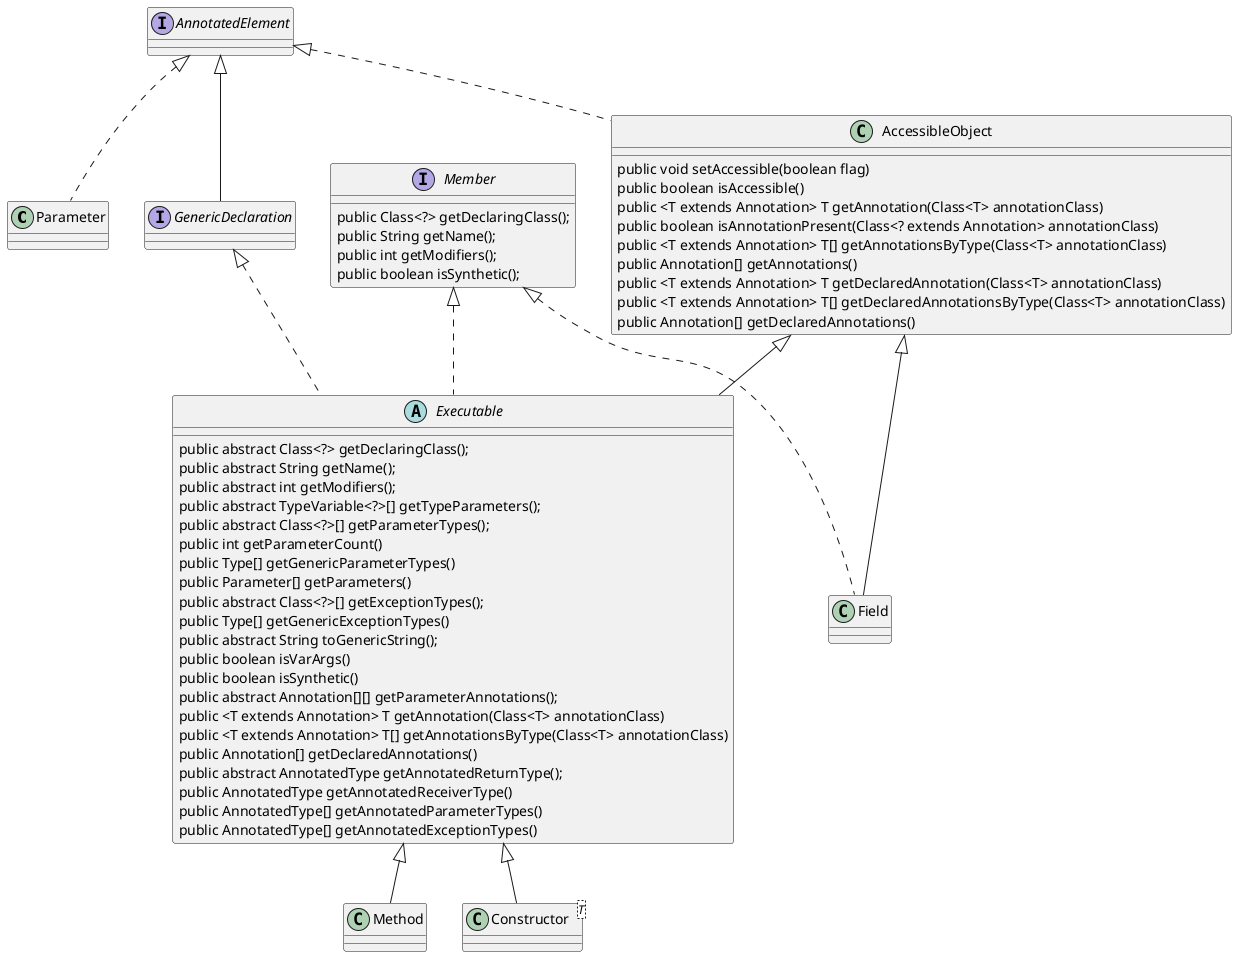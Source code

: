 @startuml

class Parameter implements AnnotatedElement
class AccessibleObject implements AnnotatedElement {
    public void setAccessible(boolean flag)
    public boolean isAccessible()
    public <T extends Annotation> T getAnnotation(Class<T> annotationClass)
    public boolean isAnnotationPresent(Class<? extends Annotation> annotationClass)
    public <T extends Annotation> T[] getAnnotationsByType(Class<T> annotationClass)
    public Annotation[] getAnnotations()
    public <T extends Annotation> T getDeclaredAnnotation(Class<T> annotationClass)
    public <T extends Annotation> T[] getDeclaredAnnotationsByType(Class<T> annotationClass)
    public Annotation[] getDeclaredAnnotations()
}

interface Member {
    public Class<?> getDeclaringClass();
    public String getName();
    public int getModifiers();
    public boolean isSynthetic();
}
interface GenericDeclaration extends AnnotatedElement
abstract class Executable extends AccessibleObject implements Member, GenericDeclaration {
    public abstract Class<?> getDeclaringClass();
    public abstract String getName();
    public abstract int getModifiers();
    public abstract TypeVariable<?>[] getTypeParameters();
    public abstract Class<?>[] getParameterTypes();
    public int getParameterCount()
    public Type[] getGenericParameterTypes()
    public Parameter[] getParameters()
    public abstract Class<?>[] getExceptionTypes();
    public Type[] getGenericExceptionTypes()
    public abstract String toGenericString();
    public boolean isVarArgs()
    public boolean isSynthetic()
    public abstract Annotation[][] getParameterAnnotations();
    public <T extends Annotation> T getAnnotation(Class<T> annotationClass)
    public <T extends Annotation> T[] getAnnotationsByType(Class<T> annotationClass)
    public Annotation[] getDeclaredAnnotations()
    public abstract AnnotatedType getAnnotatedReturnType();
    public AnnotatedType getAnnotatedReceiverType()
    public AnnotatedType[] getAnnotatedParameterTypes()
    public AnnotatedType[] getAnnotatedExceptionTypes()
}
class Field extends AccessibleObject implements Member
class Method extends Executable
class Constructor<T> extends Executable

@enduml